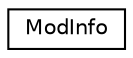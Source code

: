 digraph "Graphical Class Hierarchy"
{
  edge [fontname="Helvetica",fontsize="10",labelfontname="Helvetica",labelfontsize="10"];
  node [fontname="Helvetica",fontsize="10",shape=record];
  rankdir="LR";
  Node1 [label="ModInfo",height=0.2,width=0.4,color="black", fillcolor="white", style="filled",URL="$struct_mod_info.html",tooltip="Module information structure. "];
}
